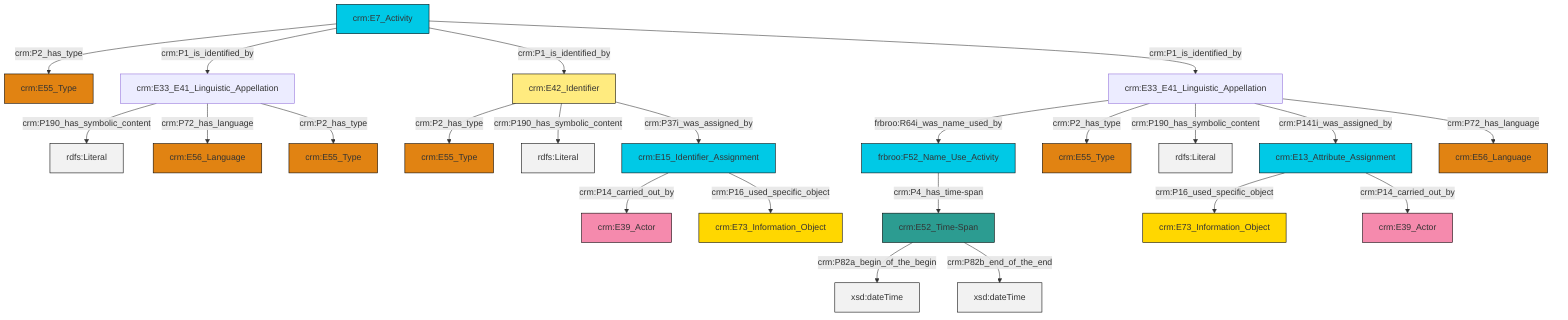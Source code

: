 graph TD
classDef Literal fill:#f2f2f2,stroke:#000000;
classDef CRM_Entity fill:#FFFFFF,stroke:#000000;
classDef Temporal_Entity fill:#00C9E6, stroke:#000000;
classDef Type fill:#E18312, stroke:#000000;
classDef Time-Span fill:#2C9C91, stroke:#000000;
classDef Appellation fill:#FFEB7F, stroke:#000000;
classDef Place fill:#008836, stroke:#000000;
classDef Persistent_Item fill:#B266B2, stroke:#000000;
classDef Conceptual_Object fill:#FFD700, stroke:#000000;
classDef Physical_Thing fill:#D2B48C, stroke:#000000;
classDef Actor fill:#f58aad, stroke:#000000;
classDef PC_Classes fill:#4ce600, stroke:#000000;
classDef Multi fill:#cccccc,stroke:#000000;

0["crm:E7_Activity"]:::Temporal_Entity -->|crm:P2_has_type| 1["crm:E55_Type"]:::Type
0["crm:E7_Activity"]:::Temporal_Entity -->|crm:P1_is_identified_by| 2["crm:E33_E41_Linguistic_Appellation"]:::Default
6["crm:E15_Identifier_Assignment"]:::Temporal_Entity -->|crm:P14_carried_out_by| 7["crm:E39_Actor"]:::Actor
10["crm:E33_E41_Linguistic_Appellation"]:::Default -->|frbroo:R64i_was_name_used_by| 11["frbroo:F52_Name_Use_Activity"]:::Temporal_Entity
12["crm:E42_Identifier"]:::Appellation -->|crm:P2_has_type| 13["crm:E55_Type"]:::Type
10["crm:E33_E41_Linguistic_Appellation"]:::Default -->|crm:P2_has_type| 16["crm:E55_Type"]:::Type
10["crm:E33_E41_Linguistic_Appellation"]:::Default -->|crm:P190_has_symbolic_content| 18[rdfs:Literal]:::Literal
10["crm:E33_E41_Linguistic_Appellation"]:::Default -->|crm:P141i_was_assigned_by| 8["crm:E13_Attribute_Assignment"]:::Temporal_Entity
8["crm:E13_Attribute_Assignment"]:::Temporal_Entity -->|crm:P16_used_specific_object| 21["crm:E73_Information_Object"]:::Conceptual_Object
2["crm:E33_E41_Linguistic_Appellation"]:::Default -->|crm:P190_has_symbolic_content| 22[rdfs:Literal]:::Literal
23["crm:E52_Time-Span"]:::Time-Span -->|crm:P82a_begin_of_the_begin| 24[xsd:dateTime]:::Literal
23["crm:E52_Time-Span"]:::Time-Span -->|crm:P82b_end_of_the_end| 25[xsd:dateTime]:::Literal
2["crm:E33_E41_Linguistic_Appellation"]:::Default -->|crm:P72_has_language| 28["crm:E56_Language"]:::Type
10["crm:E33_E41_Linguistic_Appellation"]:::Default -->|crm:P72_has_language| 4["crm:E56_Language"]:::Type
12["crm:E42_Identifier"]:::Appellation -->|crm:P190_has_symbolic_content| 30[rdfs:Literal]:::Literal
2["crm:E33_E41_Linguistic_Appellation"]:::Default -->|crm:P2_has_type| 26["crm:E55_Type"]:::Type
11["frbroo:F52_Name_Use_Activity"]:::Temporal_Entity -->|crm:P4_has_time-span| 23["crm:E52_Time-Span"]:::Time-Span
8["crm:E13_Attribute_Assignment"]:::Temporal_Entity -->|crm:P14_carried_out_by| 31["crm:E39_Actor"]:::Actor
0["crm:E7_Activity"]:::Temporal_Entity -->|crm:P1_is_identified_by| 12["crm:E42_Identifier"]:::Appellation
6["crm:E15_Identifier_Assignment"]:::Temporal_Entity -->|crm:P16_used_specific_object| 19["crm:E73_Information_Object"]:::Conceptual_Object
0["crm:E7_Activity"]:::Temporal_Entity -->|crm:P1_is_identified_by| 10["crm:E33_E41_Linguistic_Appellation"]:::Default
12["crm:E42_Identifier"]:::Appellation -->|crm:P37i_was_assigned_by| 6["crm:E15_Identifier_Assignment"]:::Temporal_Entity